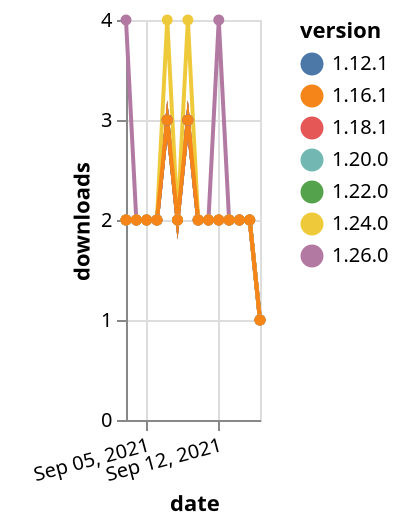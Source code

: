 {"$schema": "https://vega.github.io/schema/vega-lite/v5.json", "description": "A simple bar chart with embedded data.", "data": {"values": [{"date": "2021-09-03", "total": 1019, "delta": 2, "version": "1.22.0"}, {"date": "2021-09-04", "total": 1021, "delta": 2, "version": "1.22.0"}, {"date": "2021-09-05", "total": 1023, "delta": 2, "version": "1.22.0"}, {"date": "2021-09-06", "total": 1025, "delta": 2, "version": "1.22.0"}, {"date": "2021-09-07", "total": 1028, "delta": 3, "version": "1.22.0"}, {"date": "2021-09-08", "total": 1030, "delta": 2, "version": "1.22.0"}, {"date": "2021-09-09", "total": 1033, "delta": 3, "version": "1.22.0"}, {"date": "2021-09-10", "total": 1035, "delta": 2, "version": "1.22.0"}, {"date": "2021-09-11", "total": 1037, "delta": 2, "version": "1.22.0"}, {"date": "2021-09-12", "total": 1039, "delta": 2, "version": "1.22.0"}, {"date": "2021-09-13", "total": 1041, "delta": 2, "version": "1.22.0"}, {"date": "2021-09-14", "total": 1043, "delta": 2, "version": "1.22.0"}, {"date": "2021-09-15", "total": 1045, "delta": 2, "version": "1.22.0"}, {"date": "2021-09-16", "total": 1046, "delta": 1, "version": "1.22.0"}, {"date": "2021-09-03", "total": 236, "delta": 4, "version": "1.26.0"}, {"date": "2021-09-04", "total": 238, "delta": 2, "version": "1.26.0"}, {"date": "2021-09-05", "total": 240, "delta": 2, "version": "1.26.0"}, {"date": "2021-09-06", "total": 242, "delta": 2, "version": "1.26.0"}, {"date": "2021-09-07", "total": 245, "delta": 3, "version": "1.26.0"}, {"date": "2021-09-08", "total": 247, "delta": 2, "version": "1.26.0"}, {"date": "2021-09-09", "total": 250, "delta": 3, "version": "1.26.0"}, {"date": "2021-09-10", "total": 252, "delta": 2, "version": "1.26.0"}, {"date": "2021-09-11", "total": 254, "delta": 2, "version": "1.26.0"}, {"date": "2021-09-12", "total": 258, "delta": 4, "version": "1.26.0"}, {"date": "2021-09-13", "total": 260, "delta": 2, "version": "1.26.0"}, {"date": "2021-09-14", "total": 262, "delta": 2, "version": "1.26.0"}, {"date": "2021-09-15", "total": 264, "delta": 2, "version": "1.26.0"}, {"date": "2021-09-16", "total": 265, "delta": 1, "version": "1.26.0"}, {"date": "2021-09-03", "total": 2345, "delta": 2, "version": "1.12.1"}, {"date": "2021-09-04", "total": 2347, "delta": 2, "version": "1.12.1"}, {"date": "2021-09-05", "total": 2349, "delta": 2, "version": "1.12.1"}, {"date": "2021-09-06", "total": 2351, "delta": 2, "version": "1.12.1"}, {"date": "2021-09-07", "total": 2354, "delta": 3, "version": "1.12.1"}, {"date": "2021-09-08", "total": 2356, "delta": 2, "version": "1.12.1"}, {"date": "2021-09-09", "total": 2359, "delta": 3, "version": "1.12.1"}, {"date": "2021-09-10", "total": 2361, "delta": 2, "version": "1.12.1"}, {"date": "2021-09-11", "total": 2363, "delta": 2, "version": "1.12.1"}, {"date": "2021-09-12", "total": 2365, "delta": 2, "version": "1.12.1"}, {"date": "2021-09-13", "total": 2367, "delta": 2, "version": "1.12.1"}, {"date": "2021-09-14", "total": 2369, "delta": 2, "version": "1.12.1"}, {"date": "2021-09-15", "total": 2371, "delta": 2, "version": "1.12.1"}, {"date": "2021-09-16", "total": 2372, "delta": 1, "version": "1.12.1"}, {"date": "2021-09-03", "total": 1483, "delta": 2, "version": "1.20.0"}, {"date": "2021-09-04", "total": 1485, "delta": 2, "version": "1.20.0"}, {"date": "2021-09-05", "total": 1487, "delta": 2, "version": "1.20.0"}, {"date": "2021-09-06", "total": 1489, "delta": 2, "version": "1.20.0"}, {"date": "2021-09-07", "total": 1492, "delta": 3, "version": "1.20.0"}, {"date": "2021-09-08", "total": 1494, "delta": 2, "version": "1.20.0"}, {"date": "2021-09-09", "total": 1497, "delta": 3, "version": "1.20.0"}, {"date": "2021-09-10", "total": 1499, "delta": 2, "version": "1.20.0"}, {"date": "2021-09-11", "total": 1501, "delta": 2, "version": "1.20.0"}, {"date": "2021-09-12", "total": 1503, "delta": 2, "version": "1.20.0"}, {"date": "2021-09-13", "total": 1505, "delta": 2, "version": "1.20.0"}, {"date": "2021-09-14", "total": 1507, "delta": 2, "version": "1.20.0"}, {"date": "2021-09-15", "total": 1509, "delta": 2, "version": "1.20.0"}, {"date": "2021-09-16", "total": 1510, "delta": 1, "version": "1.20.0"}, {"date": "2021-09-03", "total": 1678, "delta": 2, "version": "1.18.1"}, {"date": "2021-09-04", "total": 1680, "delta": 2, "version": "1.18.1"}, {"date": "2021-09-05", "total": 1682, "delta": 2, "version": "1.18.1"}, {"date": "2021-09-06", "total": 1684, "delta": 2, "version": "1.18.1"}, {"date": "2021-09-07", "total": 1687, "delta": 3, "version": "1.18.1"}, {"date": "2021-09-08", "total": 1689, "delta": 2, "version": "1.18.1"}, {"date": "2021-09-09", "total": 1692, "delta": 3, "version": "1.18.1"}, {"date": "2021-09-10", "total": 1694, "delta": 2, "version": "1.18.1"}, {"date": "2021-09-11", "total": 1696, "delta": 2, "version": "1.18.1"}, {"date": "2021-09-12", "total": 1698, "delta": 2, "version": "1.18.1"}, {"date": "2021-09-13", "total": 1700, "delta": 2, "version": "1.18.1"}, {"date": "2021-09-14", "total": 1702, "delta": 2, "version": "1.18.1"}, {"date": "2021-09-15", "total": 1704, "delta": 2, "version": "1.18.1"}, {"date": "2021-09-16", "total": 1705, "delta": 1, "version": "1.18.1"}, {"date": "2021-09-03", "total": 732, "delta": 2, "version": "1.24.0"}, {"date": "2021-09-04", "total": 734, "delta": 2, "version": "1.24.0"}, {"date": "2021-09-05", "total": 736, "delta": 2, "version": "1.24.0"}, {"date": "2021-09-06", "total": 738, "delta": 2, "version": "1.24.0"}, {"date": "2021-09-07", "total": 742, "delta": 4, "version": "1.24.0"}, {"date": "2021-09-08", "total": 744, "delta": 2, "version": "1.24.0"}, {"date": "2021-09-09", "total": 748, "delta": 4, "version": "1.24.0"}, {"date": "2021-09-10", "total": 750, "delta": 2, "version": "1.24.0"}, {"date": "2021-09-11", "total": 752, "delta": 2, "version": "1.24.0"}, {"date": "2021-09-12", "total": 754, "delta": 2, "version": "1.24.0"}, {"date": "2021-09-13", "total": 756, "delta": 2, "version": "1.24.0"}, {"date": "2021-09-14", "total": 758, "delta": 2, "version": "1.24.0"}, {"date": "2021-09-15", "total": 760, "delta": 2, "version": "1.24.0"}, {"date": "2021-09-16", "total": 761, "delta": 1, "version": "1.24.0"}, {"date": "2021-09-03", "total": 2083, "delta": 2, "version": "1.16.1"}, {"date": "2021-09-04", "total": 2085, "delta": 2, "version": "1.16.1"}, {"date": "2021-09-05", "total": 2087, "delta": 2, "version": "1.16.1"}, {"date": "2021-09-06", "total": 2089, "delta": 2, "version": "1.16.1"}, {"date": "2021-09-07", "total": 2092, "delta": 3, "version": "1.16.1"}, {"date": "2021-09-08", "total": 2094, "delta": 2, "version": "1.16.1"}, {"date": "2021-09-09", "total": 2097, "delta": 3, "version": "1.16.1"}, {"date": "2021-09-10", "total": 2099, "delta": 2, "version": "1.16.1"}, {"date": "2021-09-11", "total": 2101, "delta": 2, "version": "1.16.1"}, {"date": "2021-09-12", "total": 2103, "delta": 2, "version": "1.16.1"}, {"date": "2021-09-13", "total": 2105, "delta": 2, "version": "1.16.1"}, {"date": "2021-09-14", "total": 2107, "delta": 2, "version": "1.16.1"}, {"date": "2021-09-15", "total": 2109, "delta": 2, "version": "1.16.1"}, {"date": "2021-09-16", "total": 2110, "delta": 1, "version": "1.16.1"}]}, "width": "container", "mark": {"type": "line", "point": {"filled": true}}, "encoding": {"x": {"field": "date", "type": "temporal", "timeUnit": "yearmonthdate", "title": "date", "axis": {"labelAngle": -15}}, "y": {"field": "delta", "type": "quantitative", "title": "downloads"}, "color": {"field": "version", "type": "nominal"}, "tooltip": {"field": "delta"}}}